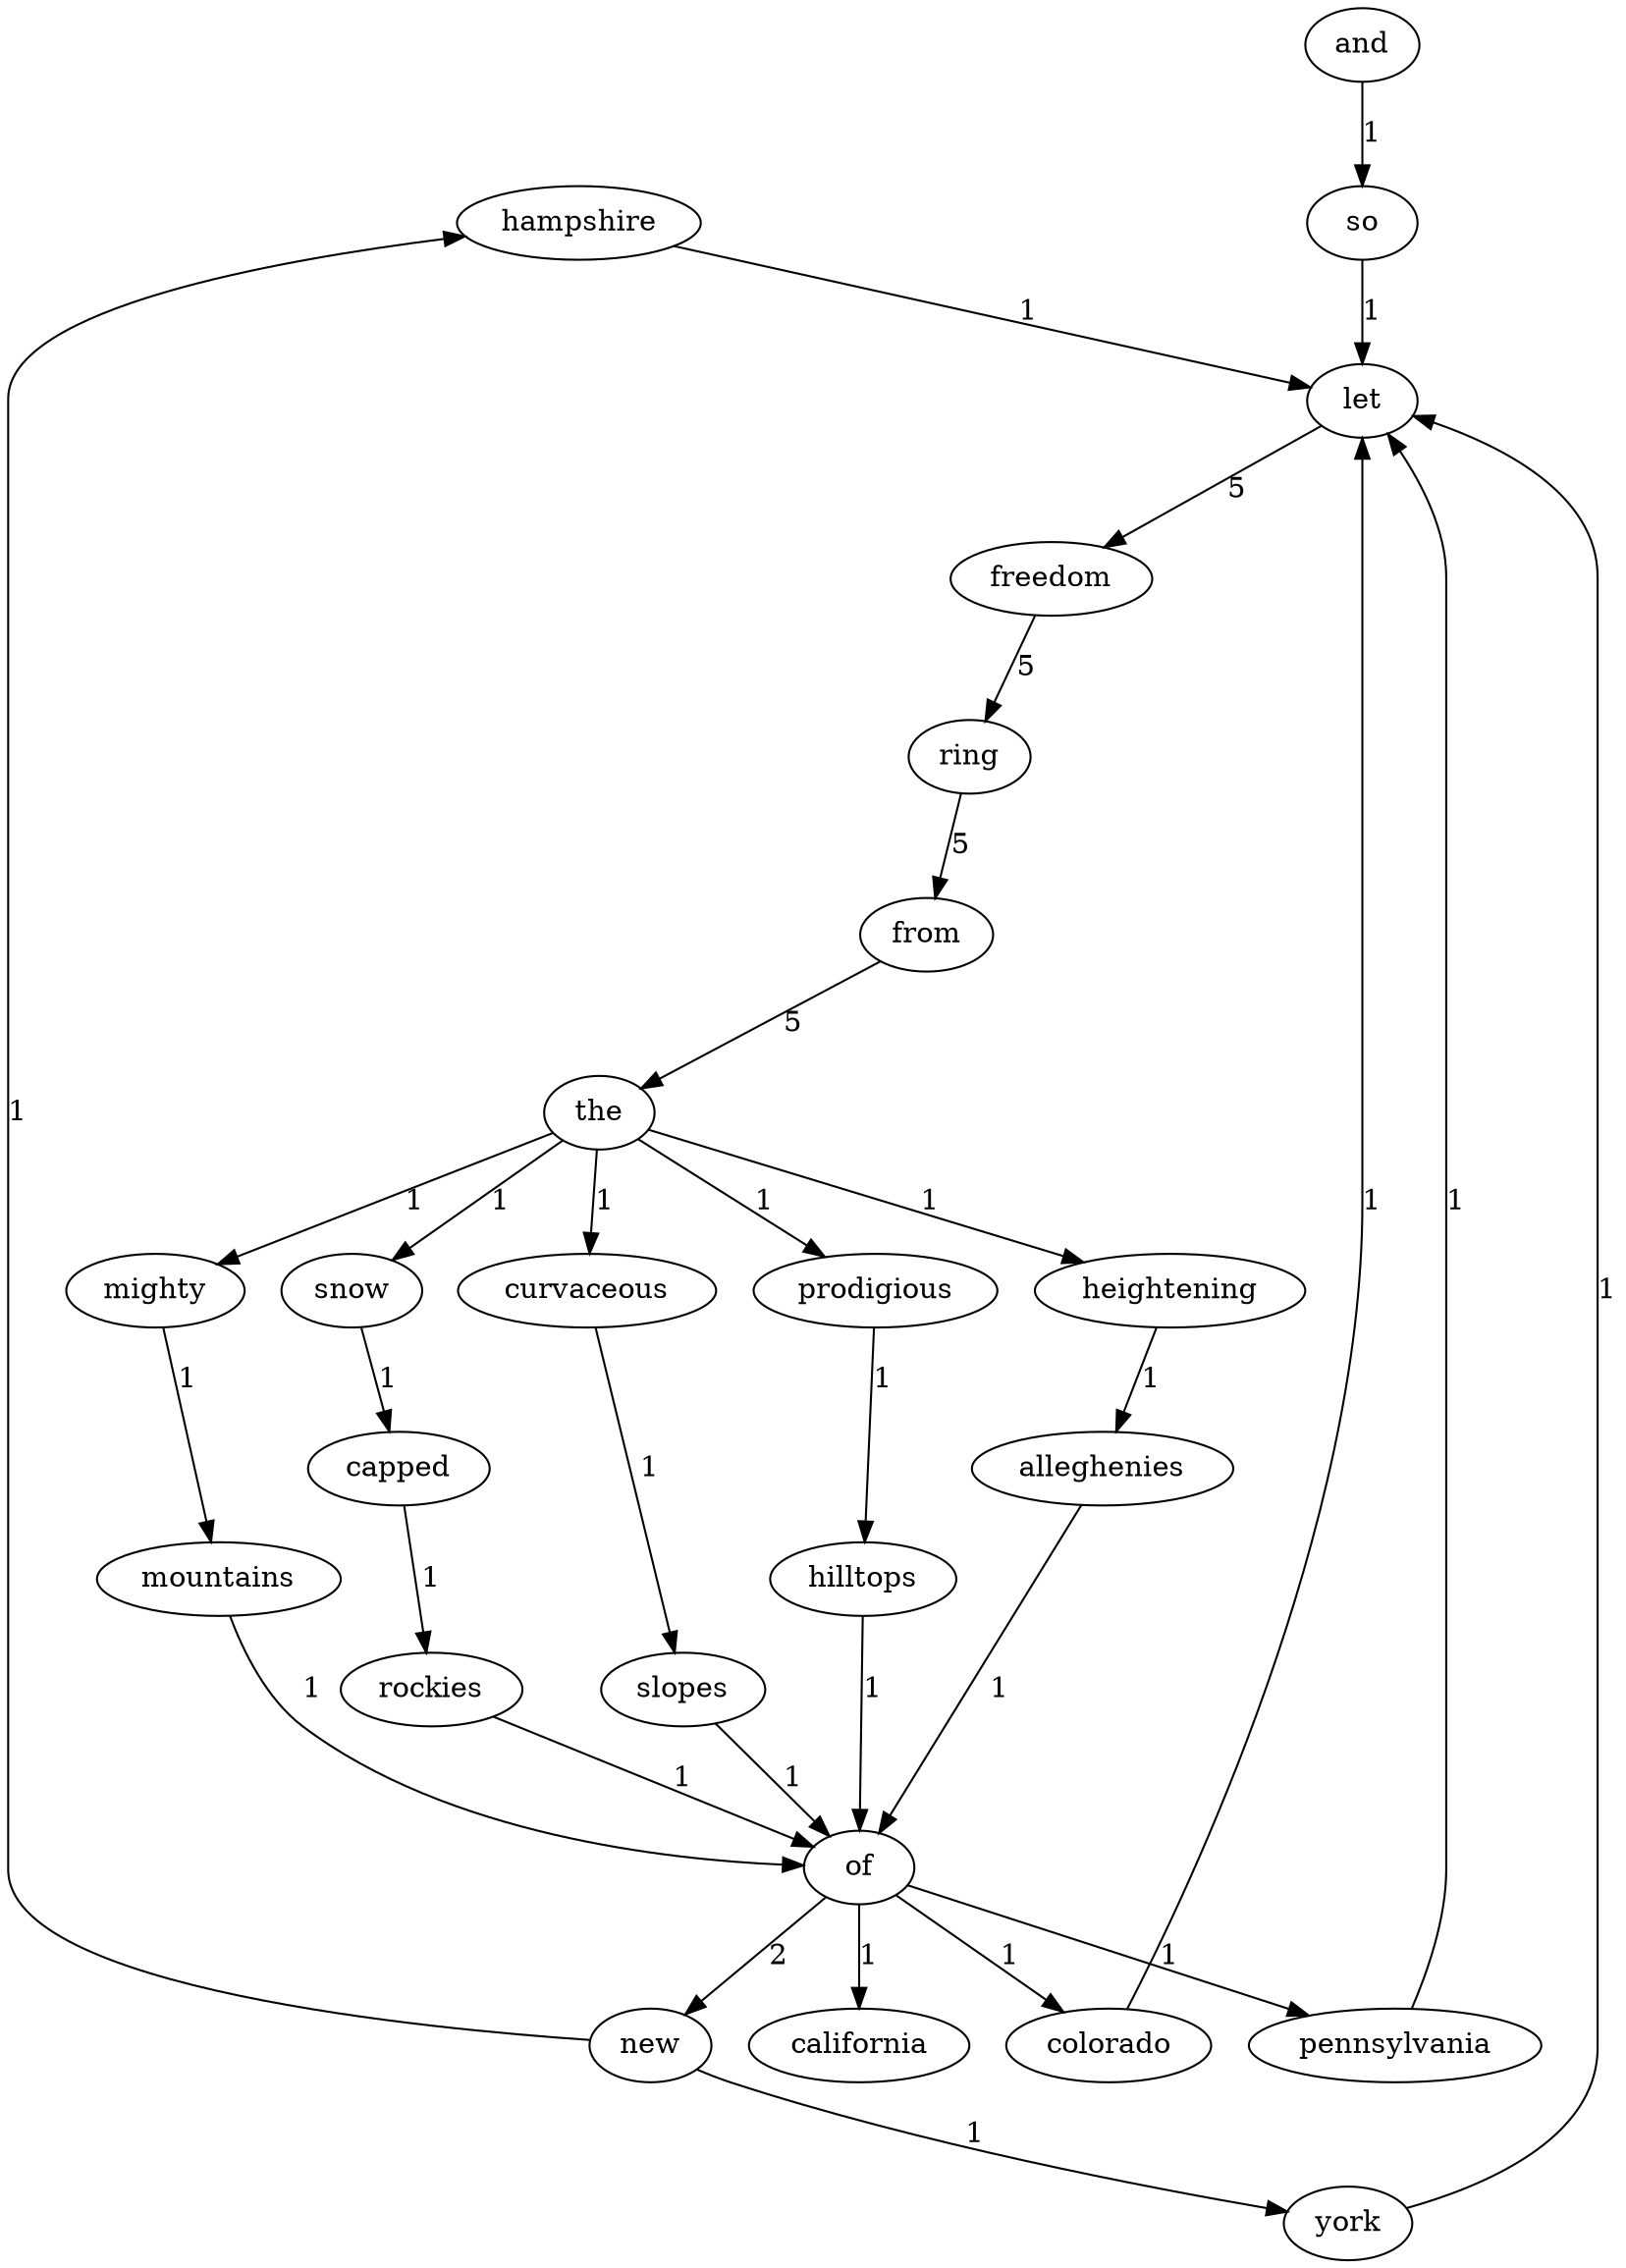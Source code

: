 digraph G {
    "hampshire" -> "let" [label="1"];
    "mountains" -> "of" [label="1"];
    "ring" -> "from" [label="5"];
    "capped" -> "rockies" [label="1"];
    "rockies" -> "of" [label="1"];
    "slopes" -> "of" [label="1"];
    "prodigious" -> "hilltops" [label="1"];
    "freedom" -> "ring" [label="5"];
    "and" -> "so" [label="1"];
    "of" -> "pennsylvania" [label="1"];
    "of" -> "new" [label="2"];
    "of" -> "california" [label="1"];
    "of" -> "colorado" [label="1"];
    "let" -> "freedom" [label="5"];
    "from" -> "the" [label="5"];
    "heightening" -> "alleghenies" [label="1"];
    "curvaceous" -> "slopes" [label="1"];
    "so" -> "let" [label="1"];
    "alleghenies" -> "of" [label="1"];
    "new" -> "hampshire" [label="1"];
    "new" -> "york" [label="1"];
    "hilltops" -> "of" [label="1"];
    "colorado" -> "let" [label="1"];
    "the" -> "snow" [label="1"];
    "the" -> "mighty" [label="1"];
    "the" -> "heightening" [label="1"];
    "the" -> "curvaceous" [label="1"];
    "the" -> "prodigious" [label="1"];
    "pennsylvania" -> "let" [label="1"];
    "snow" -> "capped" [label="1"];
    "york" -> "let" [label="1"];
    "mighty" -> "mountains" [label="1"];
}
